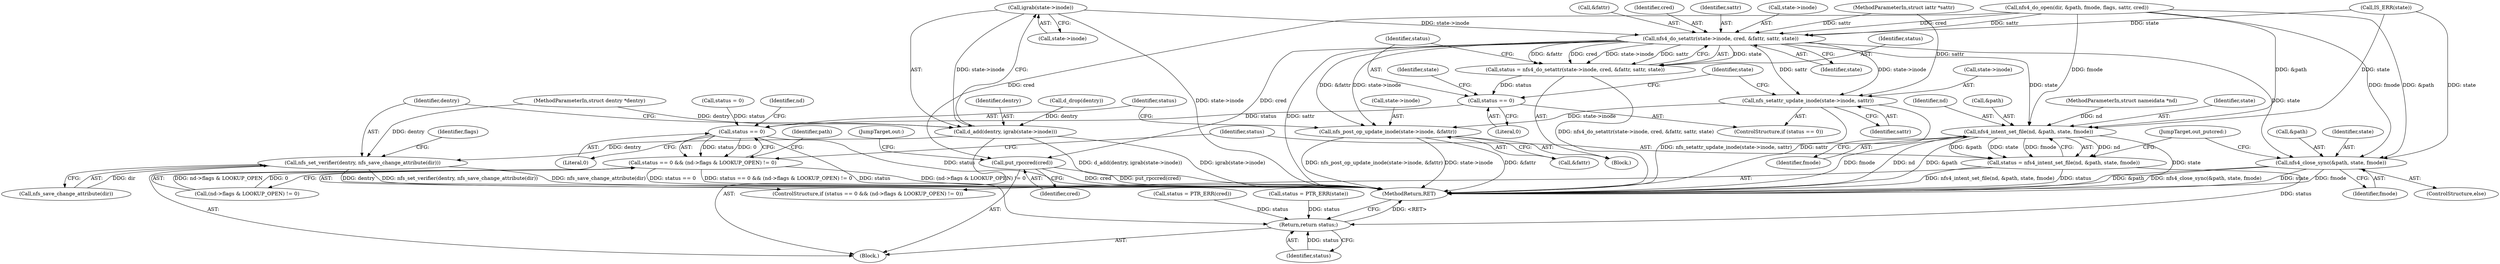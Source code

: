 digraph "0_linux_dc0b027dfadfcb8a5504f7d8052754bf8d501ab9_19@pointer" {
"1000157" [label="(Call,igrab(state->inode))"];
"1000155" [label="(Call,d_add(dentry, igrab(state->inode)))"];
"1000161" [label="(Call,nfs_set_verifier(dentry, nfs_save_change_attribute(dir)))"];
"1000173" [label="(Call,nfs4_do_setattr(state->inode, cred, &fattr, sattr, state))"];
"1000171" [label="(Call,status = nfs4_do_setattr(state->inode, cred, &fattr, sattr, state))"];
"1000183" [label="(Call,status == 0)"];
"1000199" [label="(Call,status == 0)"];
"1000198" [label="(Call,status == 0 && (nd->flags & LOOKUP_OPEN) != 0)"];
"1000227" [label="(Return,return status;)"];
"1000186" [label="(Call,nfs_setattr_update_inode(state->inode, sattr))"];
"1000191" [label="(Call,nfs_post_op_update_inode(state->inode, &fattr))"];
"1000211" [label="(Call,nfs4_intent_set_file(nd, &path, state, fmode))"];
"1000209" [label="(Call,status = nfs4_intent_set_file(nd, &path, state, fmode))"];
"1000218" [label="(Call,nfs4_close_sync(&path, state, fmode))"];
"1000224" [label="(Call,put_rpccred(cred))"];
"1000193" [label="(Identifier,state)"];
"1000195" [label="(Call,&fattr)"];
"1000223" [label="(JumpTarget,out_putcred:)"];
"1000185" [label="(Literal,0)"];
"1000228" [label="(Identifier,status)"];
"1000157" [label="(Call,igrab(state->inode))"];
"1000211" [label="(Call,nfs4_intent_set_file(nd, &path, state, fmode))"];
"1000187" [label="(Call,state->inode)"];
"1000216" [label="(Identifier,fmode)"];
"1000225" [label="(Identifier,cred)"];
"1000147" [label="(Call,IS_ERR(state))"];
"1000172" [label="(Identifier,status)"];
"1000158" [label="(Call,state->inode)"];
"1000183" [label="(Call,status == 0)"];
"1000178" [label="(Call,&fattr)"];
"1000201" [label="(Literal,0)"];
"1000106" [label="(Block,)"];
"1000177" [label="(Identifier,cred)"];
"1000103" [label="(MethodParameterIn,struct iattr *sattr)"];
"1000218" [label="(Call,nfs4_close_sync(&path, state, fmode))"];
"1000180" [label="(Identifier,sattr)"];
"1000105" [label="(MethodParameterIn,struct nameidata *nd)"];
"1000221" [label="(Identifier,state)"];
"1000162" [label="(Identifier,dentry)"];
"1000171" [label="(Call,status = nfs4_do_setattr(state->inode, cred, &fattr, sattr, state))"];
"1000202" [label="(Call,(nd->flags & LOOKUP_OPEN) != 0)"];
"1000169" [label="(Block,)"];
"1000219" [label="(Call,&path)"];
"1000129" [label="(Call,status = PTR_ERR(cred))"];
"1000220" [label="(Identifier,path)"];
"1000198" [label="(Call,status == 0 && (nd->flags & LOOKUP_OPEN) != 0)"];
"1000215" [label="(Identifier,state)"];
"1000161" [label="(Call,nfs_set_verifier(dentry, nfs_save_change_attribute(dir)))"];
"1000199" [label="(Call,status == 0)"];
"1000205" [label="(Identifier,nd)"];
"1000150" [label="(Call,status = PTR_ERR(state))"];
"1000156" [label="(Identifier,dentry)"];
"1000190" [label="(Identifier,sattr)"];
"1000200" [label="(Identifier,status)"];
"1000209" [label="(Call,status = nfs4_intent_set_file(nd, &path, state, fmode))"];
"1000102" [label="(MethodParameterIn,struct dentry *dentry)"];
"1000174" [label="(Call,state->inode)"];
"1000212" [label="(Identifier,nd)"];
"1000136" [label="(Call,nfs4_do_open(dir, &path, fmode, flags, sattr, cred))"];
"1000188" [label="(Identifier,state)"];
"1000227" [label="(Return,return status;)"];
"1000181" [label="(Identifier,state)"];
"1000197" [label="(ControlStructure,if (status == 0 && (nd->flags & LOOKUP_OPEN) != 0))"];
"1000210" [label="(Identifier,status)"];
"1000144" [label="(Call,d_drop(dentry))"];
"1000119" [label="(Call,status = 0)"];
"1000184" [label="(Identifier,status)"];
"1000226" [label="(JumpTarget,out:)"];
"1000229" [label="(MethodReturn,RET)"];
"1000163" [label="(Call,nfs_save_change_attribute(dir))"];
"1000213" [label="(Call,&path)"];
"1000224" [label="(Call,put_rpccred(cred))"];
"1000155" [label="(Call,d_add(dentry, igrab(state->inode)))"];
"1000217" [label="(ControlStructure,else)"];
"1000182" [label="(ControlStructure,if (status == 0))"];
"1000191" [label="(Call,nfs_post_op_update_inode(state->inode, &fattr))"];
"1000173" [label="(Call,nfs4_do_setattr(state->inode, cred, &fattr, sattr, state))"];
"1000186" [label="(Call,nfs_setattr_update_inode(state->inode, sattr))"];
"1000167" [label="(Identifier,flags)"];
"1000192" [label="(Call,state->inode)"];
"1000222" [label="(Identifier,fmode)"];
"1000157" -> "1000155"  [label="AST: "];
"1000157" -> "1000158"  [label="CFG: "];
"1000158" -> "1000157"  [label="AST: "];
"1000155" -> "1000157"  [label="CFG: "];
"1000157" -> "1000229"  [label="DDG: state->inode"];
"1000157" -> "1000155"  [label="DDG: state->inode"];
"1000157" -> "1000173"  [label="DDG: state->inode"];
"1000155" -> "1000106"  [label="AST: "];
"1000156" -> "1000155"  [label="AST: "];
"1000162" -> "1000155"  [label="CFG: "];
"1000155" -> "1000229"  [label="DDG: igrab(state->inode)"];
"1000155" -> "1000229"  [label="DDG: d_add(dentry, igrab(state->inode))"];
"1000144" -> "1000155"  [label="DDG: dentry"];
"1000102" -> "1000155"  [label="DDG: dentry"];
"1000155" -> "1000161"  [label="DDG: dentry"];
"1000161" -> "1000106"  [label="AST: "];
"1000161" -> "1000163"  [label="CFG: "];
"1000162" -> "1000161"  [label="AST: "];
"1000163" -> "1000161"  [label="AST: "];
"1000167" -> "1000161"  [label="CFG: "];
"1000161" -> "1000229"  [label="DDG: nfs_save_change_attribute(dir)"];
"1000161" -> "1000229"  [label="DDG: dentry"];
"1000161" -> "1000229"  [label="DDG: nfs_set_verifier(dentry, nfs_save_change_attribute(dir))"];
"1000102" -> "1000161"  [label="DDG: dentry"];
"1000163" -> "1000161"  [label="DDG: dir"];
"1000173" -> "1000171"  [label="AST: "];
"1000173" -> "1000181"  [label="CFG: "];
"1000174" -> "1000173"  [label="AST: "];
"1000177" -> "1000173"  [label="AST: "];
"1000178" -> "1000173"  [label="AST: "];
"1000180" -> "1000173"  [label="AST: "];
"1000181" -> "1000173"  [label="AST: "];
"1000171" -> "1000173"  [label="CFG: "];
"1000173" -> "1000229"  [label="DDG: sattr"];
"1000173" -> "1000171"  [label="DDG: state"];
"1000173" -> "1000171"  [label="DDG: &fattr"];
"1000173" -> "1000171"  [label="DDG: cred"];
"1000173" -> "1000171"  [label="DDG: state->inode"];
"1000173" -> "1000171"  [label="DDG: sattr"];
"1000136" -> "1000173"  [label="DDG: cred"];
"1000136" -> "1000173"  [label="DDG: sattr"];
"1000103" -> "1000173"  [label="DDG: sattr"];
"1000147" -> "1000173"  [label="DDG: state"];
"1000173" -> "1000186"  [label="DDG: state->inode"];
"1000173" -> "1000186"  [label="DDG: sattr"];
"1000173" -> "1000191"  [label="DDG: state->inode"];
"1000173" -> "1000191"  [label="DDG: &fattr"];
"1000173" -> "1000211"  [label="DDG: state"];
"1000173" -> "1000218"  [label="DDG: state"];
"1000173" -> "1000224"  [label="DDG: cred"];
"1000171" -> "1000169"  [label="AST: "];
"1000172" -> "1000171"  [label="AST: "];
"1000184" -> "1000171"  [label="CFG: "];
"1000171" -> "1000229"  [label="DDG: nfs4_do_setattr(state->inode, cred, &fattr, sattr, state)"];
"1000171" -> "1000183"  [label="DDG: status"];
"1000183" -> "1000182"  [label="AST: "];
"1000183" -> "1000185"  [label="CFG: "];
"1000184" -> "1000183"  [label="AST: "];
"1000185" -> "1000183"  [label="AST: "];
"1000188" -> "1000183"  [label="CFG: "];
"1000193" -> "1000183"  [label="CFG: "];
"1000183" -> "1000199"  [label="DDG: status"];
"1000199" -> "1000198"  [label="AST: "];
"1000199" -> "1000201"  [label="CFG: "];
"1000200" -> "1000199"  [label="AST: "];
"1000201" -> "1000199"  [label="AST: "];
"1000205" -> "1000199"  [label="CFG: "];
"1000198" -> "1000199"  [label="CFG: "];
"1000199" -> "1000229"  [label="DDG: status"];
"1000199" -> "1000198"  [label="DDG: status"];
"1000199" -> "1000198"  [label="DDG: 0"];
"1000119" -> "1000199"  [label="DDG: status"];
"1000199" -> "1000227"  [label="DDG: status"];
"1000198" -> "1000197"  [label="AST: "];
"1000198" -> "1000202"  [label="CFG: "];
"1000202" -> "1000198"  [label="AST: "];
"1000210" -> "1000198"  [label="CFG: "];
"1000220" -> "1000198"  [label="CFG: "];
"1000198" -> "1000229"  [label="DDG: status == 0"];
"1000198" -> "1000229"  [label="DDG: status == 0 && (nd->flags & LOOKUP_OPEN) != 0"];
"1000198" -> "1000229"  [label="DDG: (nd->flags & LOOKUP_OPEN) != 0"];
"1000202" -> "1000198"  [label="DDG: nd->flags & LOOKUP_OPEN"];
"1000202" -> "1000198"  [label="DDG: 0"];
"1000227" -> "1000106"  [label="AST: "];
"1000227" -> "1000228"  [label="CFG: "];
"1000228" -> "1000227"  [label="AST: "];
"1000229" -> "1000227"  [label="CFG: "];
"1000227" -> "1000229"  [label="DDG: <RET>"];
"1000228" -> "1000227"  [label="DDG: status"];
"1000129" -> "1000227"  [label="DDG: status"];
"1000209" -> "1000227"  [label="DDG: status"];
"1000150" -> "1000227"  [label="DDG: status"];
"1000186" -> "1000182"  [label="AST: "];
"1000186" -> "1000190"  [label="CFG: "];
"1000187" -> "1000186"  [label="AST: "];
"1000190" -> "1000186"  [label="AST: "];
"1000193" -> "1000186"  [label="CFG: "];
"1000186" -> "1000229"  [label="DDG: sattr"];
"1000186" -> "1000229"  [label="DDG: nfs_setattr_update_inode(state->inode, sattr)"];
"1000103" -> "1000186"  [label="DDG: sattr"];
"1000186" -> "1000191"  [label="DDG: state->inode"];
"1000191" -> "1000169"  [label="AST: "];
"1000191" -> "1000195"  [label="CFG: "];
"1000192" -> "1000191"  [label="AST: "];
"1000195" -> "1000191"  [label="AST: "];
"1000200" -> "1000191"  [label="CFG: "];
"1000191" -> "1000229"  [label="DDG: &fattr"];
"1000191" -> "1000229"  [label="DDG: nfs_post_op_update_inode(state->inode, &fattr)"];
"1000191" -> "1000229"  [label="DDG: state->inode"];
"1000211" -> "1000209"  [label="AST: "];
"1000211" -> "1000216"  [label="CFG: "];
"1000212" -> "1000211"  [label="AST: "];
"1000213" -> "1000211"  [label="AST: "];
"1000215" -> "1000211"  [label="AST: "];
"1000216" -> "1000211"  [label="AST: "];
"1000209" -> "1000211"  [label="CFG: "];
"1000211" -> "1000229"  [label="DDG: nd"];
"1000211" -> "1000229"  [label="DDG: fmode"];
"1000211" -> "1000229"  [label="DDG: &path"];
"1000211" -> "1000229"  [label="DDG: state"];
"1000211" -> "1000209"  [label="DDG: nd"];
"1000211" -> "1000209"  [label="DDG: &path"];
"1000211" -> "1000209"  [label="DDG: state"];
"1000211" -> "1000209"  [label="DDG: fmode"];
"1000105" -> "1000211"  [label="DDG: nd"];
"1000136" -> "1000211"  [label="DDG: &path"];
"1000136" -> "1000211"  [label="DDG: fmode"];
"1000147" -> "1000211"  [label="DDG: state"];
"1000209" -> "1000197"  [label="AST: "];
"1000210" -> "1000209"  [label="AST: "];
"1000223" -> "1000209"  [label="CFG: "];
"1000209" -> "1000229"  [label="DDG: status"];
"1000209" -> "1000229"  [label="DDG: nfs4_intent_set_file(nd, &path, state, fmode)"];
"1000218" -> "1000217"  [label="AST: "];
"1000218" -> "1000222"  [label="CFG: "];
"1000219" -> "1000218"  [label="AST: "];
"1000221" -> "1000218"  [label="AST: "];
"1000222" -> "1000218"  [label="AST: "];
"1000223" -> "1000218"  [label="CFG: "];
"1000218" -> "1000229"  [label="DDG: state"];
"1000218" -> "1000229"  [label="DDG: fmode"];
"1000218" -> "1000229"  [label="DDG: &path"];
"1000218" -> "1000229"  [label="DDG: nfs4_close_sync(&path, state, fmode)"];
"1000136" -> "1000218"  [label="DDG: &path"];
"1000136" -> "1000218"  [label="DDG: fmode"];
"1000147" -> "1000218"  [label="DDG: state"];
"1000224" -> "1000106"  [label="AST: "];
"1000224" -> "1000225"  [label="CFG: "];
"1000225" -> "1000224"  [label="AST: "];
"1000226" -> "1000224"  [label="CFG: "];
"1000224" -> "1000229"  [label="DDG: cred"];
"1000224" -> "1000229"  [label="DDG: put_rpccred(cred)"];
"1000136" -> "1000224"  [label="DDG: cred"];
}
